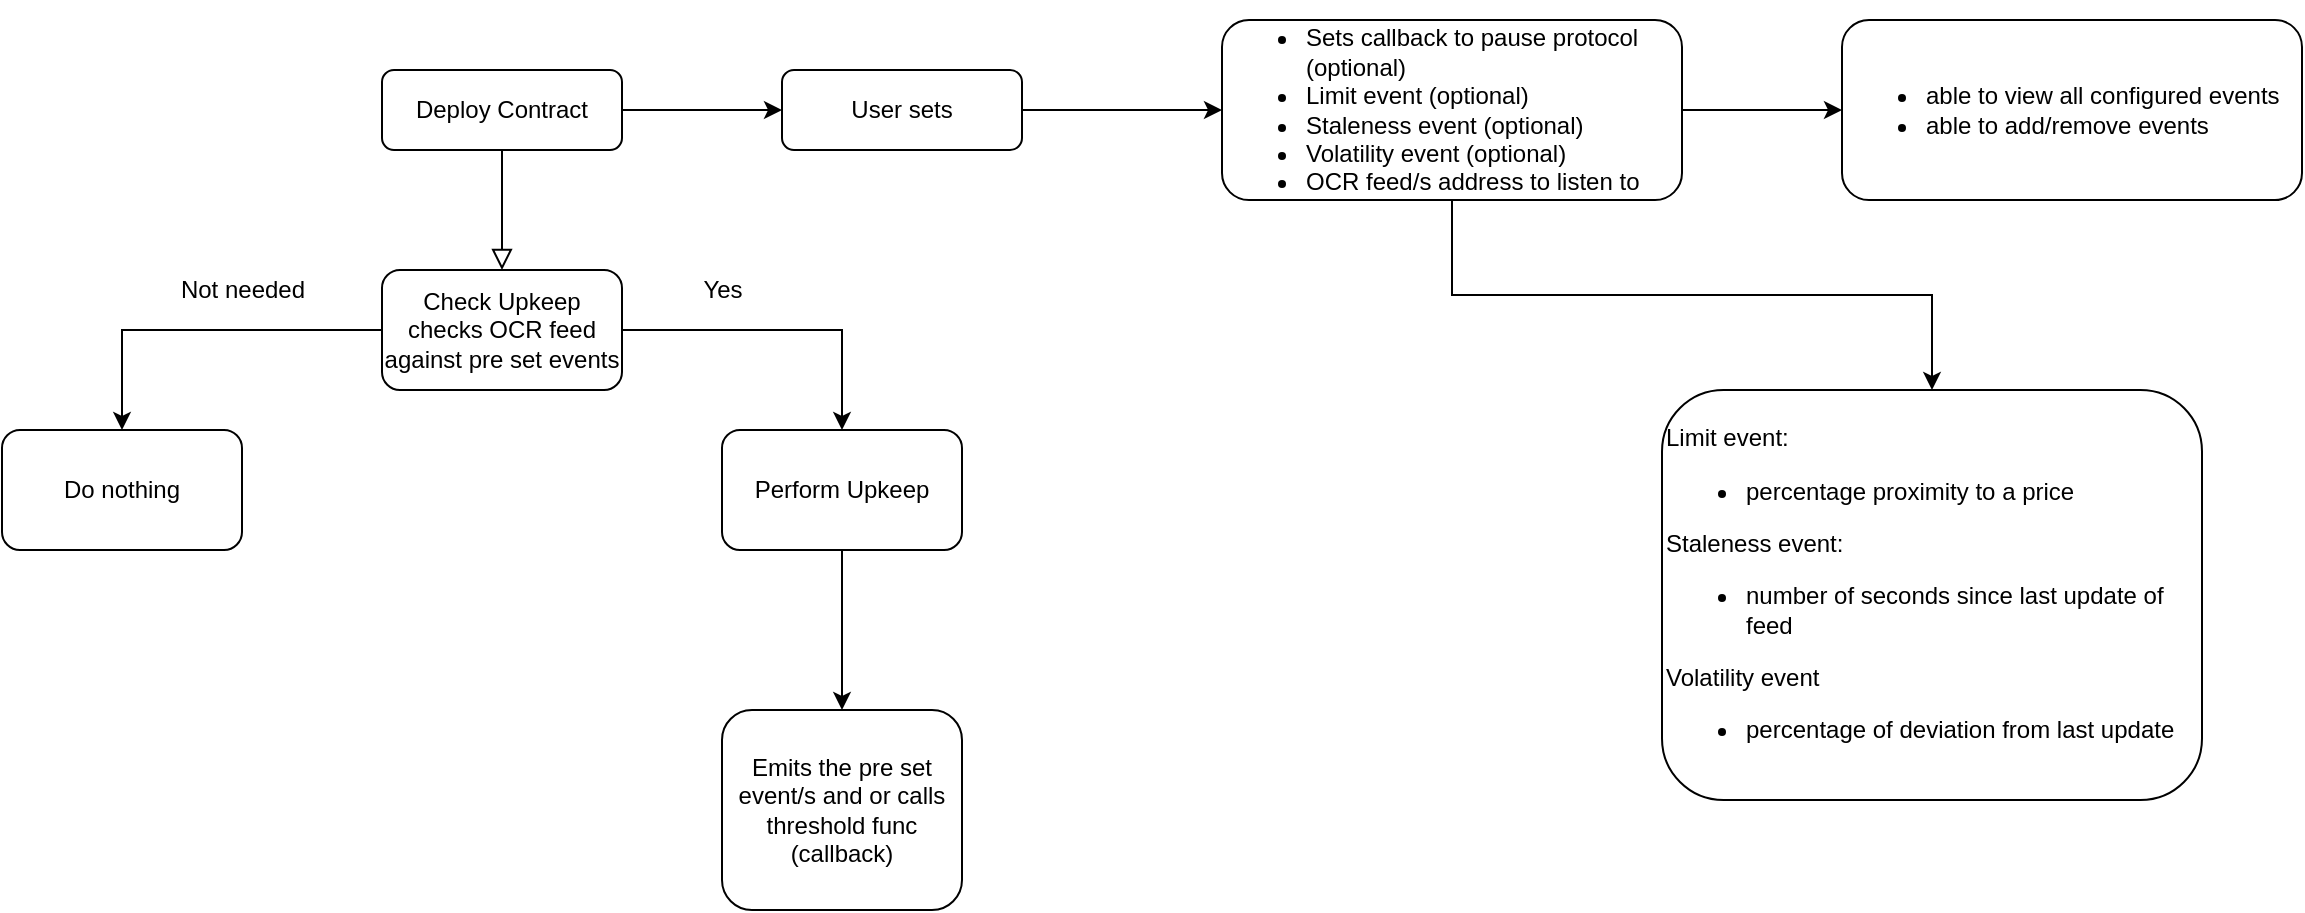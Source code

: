 <mxfile version="20.3.0" type="device"><diagram id="C5RBs43oDa-KdzZeNtuy" name="Page-1"><mxGraphModel dx="1929" dy="635" grid="1" gridSize="10" guides="1" tooltips="1" connect="1" arrows="1" fold="1" page="1" pageScale="1" pageWidth="827" pageHeight="1169" math="0" shadow="0"><root><mxCell id="WIyWlLk6GJQsqaUBKTNV-0"/><mxCell id="WIyWlLk6GJQsqaUBKTNV-1" parent="WIyWlLk6GJQsqaUBKTNV-0"/><mxCell id="WIyWlLk6GJQsqaUBKTNV-2" value="" style="rounded=0;html=1;jettySize=auto;orthogonalLoop=1;fontSize=11;endArrow=block;endFill=0;endSize=8;strokeWidth=1;shadow=0;labelBackgroundColor=none;edgeStyle=orthogonalEdgeStyle;entryX=0.5;entryY=0;entryDx=0;entryDy=0;" parent="WIyWlLk6GJQsqaUBKTNV-1" source="WIyWlLk6GJQsqaUBKTNV-3" target="mqQNVszAwujIR4dd69Oa-6" edge="1"><mxGeometry relative="1" as="geometry"><mxPoint x="220" y="170" as="targetPoint"/></mxGeometry></mxCell><mxCell id="mqQNVszAwujIR4dd69Oa-1" value="" style="edgeStyle=orthogonalEdgeStyle;rounded=0;orthogonalLoop=1;jettySize=auto;html=1;" edge="1" parent="WIyWlLk6GJQsqaUBKTNV-1" source="WIyWlLk6GJQsqaUBKTNV-3" target="mqQNVszAwujIR4dd69Oa-0"><mxGeometry relative="1" as="geometry"/></mxCell><mxCell id="WIyWlLk6GJQsqaUBKTNV-3" value="Deploy Contract" style="rounded=1;whiteSpace=wrap;html=1;fontSize=12;glass=0;strokeWidth=1;shadow=0;" parent="WIyWlLk6GJQsqaUBKTNV-1" vertex="1"><mxGeometry x="160" y="80" width="120" height="40" as="geometry"/></mxCell><mxCell id="mqQNVszAwujIR4dd69Oa-3" value="" style="edgeStyle=orthogonalEdgeStyle;rounded=0;orthogonalLoop=1;jettySize=auto;html=1;" edge="1" parent="WIyWlLk6GJQsqaUBKTNV-1" source="mqQNVszAwujIR4dd69Oa-0" target="mqQNVszAwujIR4dd69Oa-2"><mxGeometry relative="1" as="geometry"/></mxCell><mxCell id="mqQNVszAwujIR4dd69Oa-0" value="User sets" style="rounded=1;whiteSpace=wrap;html=1;fontSize=12;glass=0;strokeWidth=1;shadow=0;" vertex="1" parent="WIyWlLk6GJQsqaUBKTNV-1"><mxGeometry x="360" y="80" width="120" height="40" as="geometry"/></mxCell><mxCell id="mqQNVszAwujIR4dd69Oa-5" value="" style="edgeStyle=orthogonalEdgeStyle;rounded=0;orthogonalLoop=1;jettySize=auto;html=1;" edge="1" parent="WIyWlLk6GJQsqaUBKTNV-1" source="mqQNVszAwujIR4dd69Oa-2" target="mqQNVszAwujIR4dd69Oa-4"><mxGeometry relative="1" as="geometry"/></mxCell><mxCell id="mqQNVszAwujIR4dd69Oa-16" value="" style="edgeStyle=orthogonalEdgeStyle;rounded=0;orthogonalLoop=1;jettySize=auto;html=1;" edge="1" parent="WIyWlLk6GJQsqaUBKTNV-1" source="mqQNVszAwujIR4dd69Oa-2" target="mqQNVszAwujIR4dd69Oa-15"><mxGeometry relative="1" as="geometry"/></mxCell><mxCell id="mqQNVszAwujIR4dd69Oa-2" value="&lt;ul&gt;&lt;li&gt;Sets callback to pause protocol (optional)&lt;/li&gt;&lt;li style=&quot;&quot;&gt;Limit event (optional)&lt;/li&gt;&lt;li style=&quot;&quot;&gt;Staleness event (optional)&lt;/li&gt;&lt;li style=&quot;&quot;&gt;Volatility event (optional)&lt;/li&gt;&lt;li style=&quot;&quot;&gt;OCR feed/s address to listen to&lt;/li&gt;&lt;/ul&gt;" style="rounded=1;whiteSpace=wrap;html=1;fontSize=12;glass=0;strokeWidth=1;shadow=0;align=left;" vertex="1" parent="WIyWlLk6GJQsqaUBKTNV-1"><mxGeometry x="580" y="55" width="230" height="90" as="geometry"/></mxCell><mxCell id="mqQNVszAwujIR4dd69Oa-4" value="&lt;ul&gt;&lt;li&gt;&lt;span style=&quot;background-color: initial;&quot;&gt;able to view all configured events&lt;/span&gt;&lt;/li&gt;&lt;li&gt;&lt;span style=&quot;background-color: initial;&quot;&gt;able to add/remove events&lt;/span&gt;&lt;/li&gt;&lt;/ul&gt;" style="rounded=1;whiteSpace=wrap;html=1;fontSize=12;glass=0;strokeWidth=1;shadow=0;align=left;" vertex="1" parent="WIyWlLk6GJQsqaUBKTNV-1"><mxGeometry x="890" y="55" width="230" height="90" as="geometry"/></mxCell><mxCell id="mqQNVszAwujIR4dd69Oa-8" value="" style="edgeStyle=orthogonalEdgeStyle;rounded=0;orthogonalLoop=1;jettySize=auto;html=1;" edge="1" parent="WIyWlLk6GJQsqaUBKTNV-1" source="mqQNVszAwujIR4dd69Oa-6" target="mqQNVszAwujIR4dd69Oa-7"><mxGeometry relative="1" as="geometry"/></mxCell><mxCell id="mqQNVszAwujIR4dd69Oa-11" value="" style="edgeStyle=orthogonalEdgeStyle;rounded=0;orthogonalLoop=1;jettySize=auto;html=1;" edge="1" parent="WIyWlLk6GJQsqaUBKTNV-1" source="mqQNVszAwujIR4dd69Oa-6" target="mqQNVszAwujIR4dd69Oa-10"><mxGeometry relative="1" as="geometry"/></mxCell><mxCell id="mqQNVszAwujIR4dd69Oa-6" value="Check Upkeep&lt;br&gt;checks OCR feed against pre set events" style="rounded=1;whiteSpace=wrap;html=1;" vertex="1" parent="WIyWlLk6GJQsqaUBKTNV-1"><mxGeometry x="160" y="180" width="120" height="60" as="geometry"/></mxCell><mxCell id="mqQNVszAwujIR4dd69Oa-7" value="Do nothing" style="rounded=1;whiteSpace=wrap;html=1;" vertex="1" parent="WIyWlLk6GJQsqaUBKTNV-1"><mxGeometry x="-30" y="260" width="120" height="60" as="geometry"/></mxCell><mxCell id="mqQNVszAwujIR4dd69Oa-9" value="Not needed" style="text;html=1;align=center;verticalAlign=middle;resizable=0;points=[];autosize=1;strokeColor=none;fillColor=none;" vertex="1" parent="WIyWlLk6GJQsqaUBKTNV-1"><mxGeometry x="45" y="175" width="90" height="30" as="geometry"/></mxCell><mxCell id="mqQNVszAwujIR4dd69Oa-14" value="" style="edgeStyle=orthogonalEdgeStyle;rounded=0;orthogonalLoop=1;jettySize=auto;html=1;" edge="1" parent="WIyWlLk6GJQsqaUBKTNV-1" source="mqQNVszAwujIR4dd69Oa-10" target="mqQNVszAwujIR4dd69Oa-13"><mxGeometry relative="1" as="geometry"/></mxCell><mxCell id="mqQNVszAwujIR4dd69Oa-10" value="Perform Upkeep" style="rounded=1;whiteSpace=wrap;html=1;" vertex="1" parent="WIyWlLk6GJQsqaUBKTNV-1"><mxGeometry x="330" y="260" width="120" height="60" as="geometry"/></mxCell><mxCell id="mqQNVszAwujIR4dd69Oa-12" value="Yes" style="text;html=1;align=center;verticalAlign=middle;resizable=0;points=[];autosize=1;strokeColor=none;fillColor=none;" vertex="1" parent="WIyWlLk6GJQsqaUBKTNV-1"><mxGeometry x="310" y="175" width="40" height="30" as="geometry"/></mxCell><mxCell id="mqQNVszAwujIR4dd69Oa-13" value="Emits the pre set event/s and or calls threshold func (callback)" style="rounded=1;whiteSpace=wrap;html=1;" vertex="1" parent="WIyWlLk6GJQsqaUBKTNV-1"><mxGeometry x="330" y="400" width="120" height="100" as="geometry"/></mxCell><mxCell id="mqQNVszAwujIR4dd69Oa-15" value="Limit event:&lt;br&gt;&lt;ul&gt;&lt;li&gt;percentage proximity to a price&lt;/li&gt;&lt;/ul&gt;Staleness event:&lt;br&gt;&lt;ul&gt;&lt;li&gt;number of seconds since last update of feed&lt;/li&gt;&lt;/ul&gt;Volatility event&lt;br&gt;&lt;ul&gt;&lt;li&gt;percentage of deviation from last update&lt;/li&gt;&lt;/ul&gt;" style="rounded=1;whiteSpace=wrap;html=1;fontSize=12;glass=0;strokeWidth=1;shadow=0;align=left;" vertex="1" parent="WIyWlLk6GJQsqaUBKTNV-1"><mxGeometry x="800" y="240" width="270" height="205" as="geometry"/></mxCell></root></mxGraphModel></diagram></mxfile>